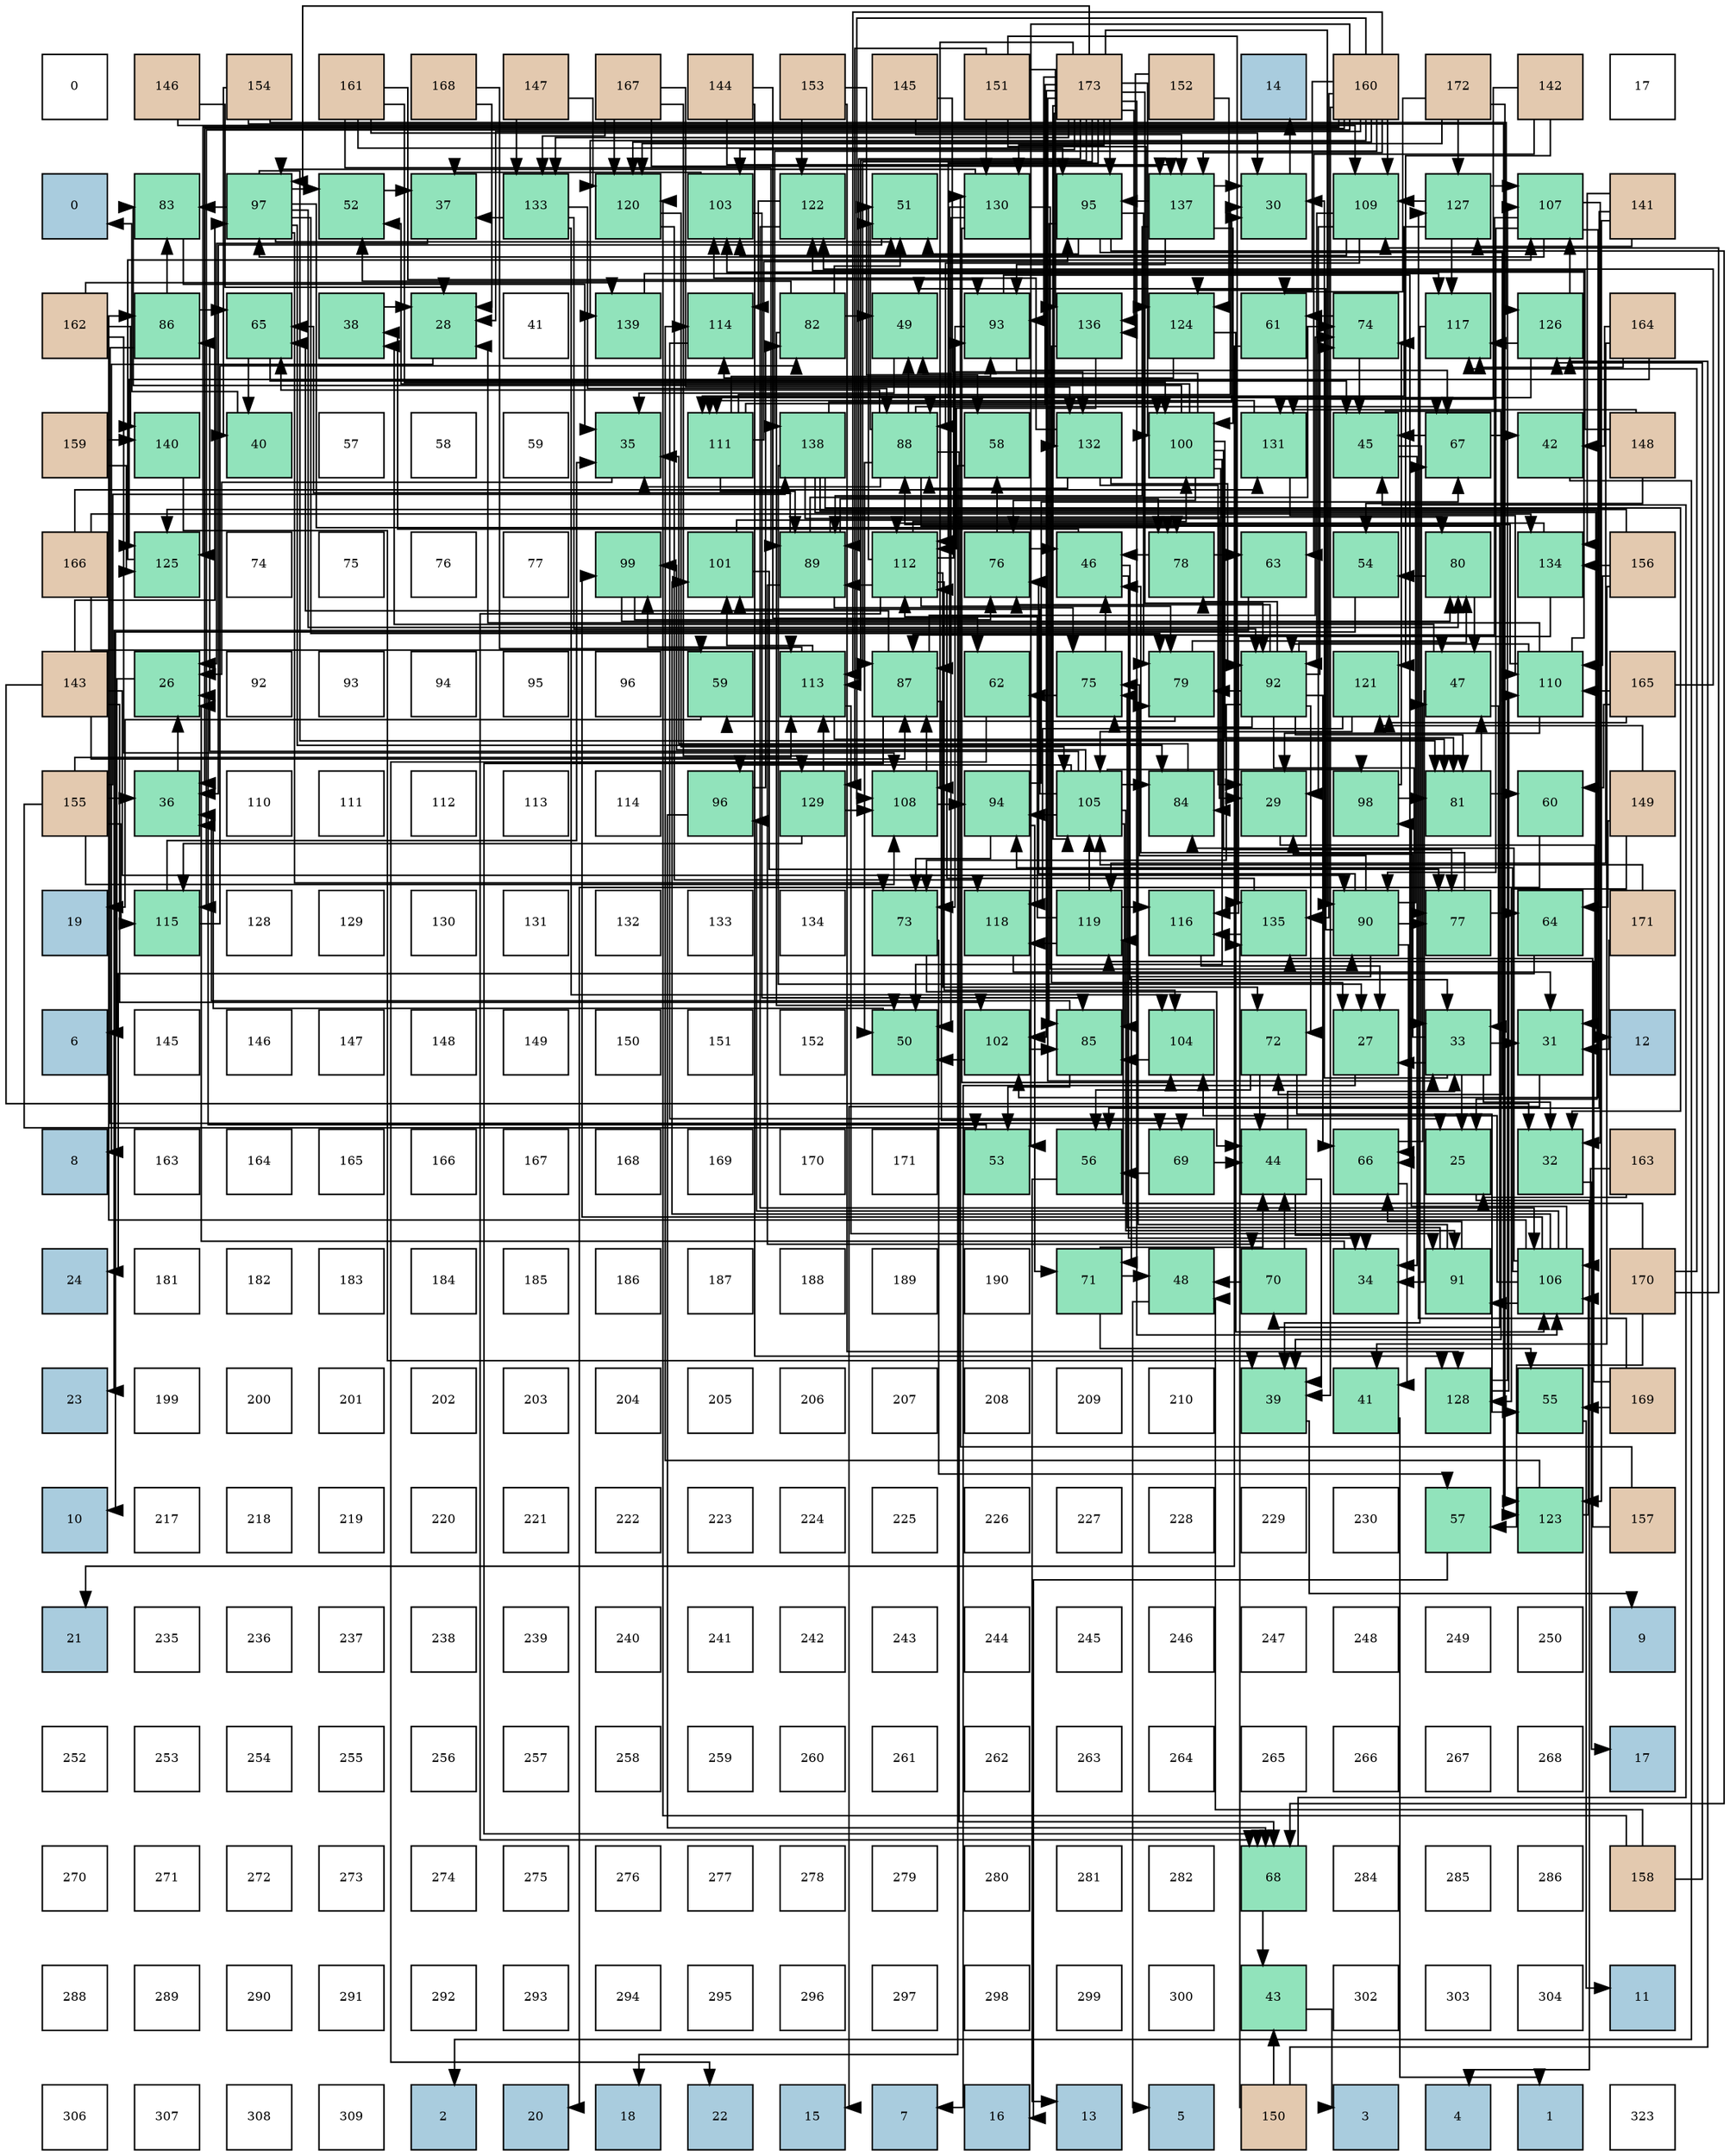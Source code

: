 digraph layout{
 rankdir=TB;
 splines=ortho;
 node [style=filled shape=square fixedsize=true width=0.6];
0[label="0", fontsize=8, fillcolor="#ffffff"];
1[label="146", fontsize=8, fillcolor="#e3c9af"];
2[label="154", fontsize=8, fillcolor="#e3c9af"];
3[label="161", fontsize=8, fillcolor="#e3c9af"];
4[label="168", fontsize=8, fillcolor="#e3c9af"];
5[label="147", fontsize=8, fillcolor="#e3c9af"];
6[label="167", fontsize=8, fillcolor="#e3c9af"];
7[label="144", fontsize=8, fillcolor="#e3c9af"];
8[label="153", fontsize=8, fillcolor="#e3c9af"];
9[label="145", fontsize=8, fillcolor="#e3c9af"];
10[label="151", fontsize=8, fillcolor="#e3c9af"];
11[label="173", fontsize=8, fillcolor="#e3c9af"];
12[label="152", fontsize=8, fillcolor="#e3c9af"];
13[label="14", fontsize=8, fillcolor="#a9ccde"];
14[label="160", fontsize=8, fillcolor="#e3c9af"];
15[label="172", fontsize=8, fillcolor="#e3c9af"];
16[label="142", fontsize=8, fillcolor="#e3c9af"];
17[label="17", fontsize=8, fillcolor="#ffffff"];
18[label="0", fontsize=8, fillcolor="#a9ccde"];
19[label="83", fontsize=8, fillcolor="#91e3bb"];
20[label="97", fontsize=8, fillcolor="#91e3bb"];
21[label="52", fontsize=8, fillcolor="#91e3bb"];
22[label="37", fontsize=8, fillcolor="#91e3bb"];
23[label="133", fontsize=8, fillcolor="#91e3bb"];
24[label="120", fontsize=8, fillcolor="#91e3bb"];
25[label="103", fontsize=8, fillcolor="#91e3bb"];
26[label="122", fontsize=8, fillcolor="#91e3bb"];
27[label="51", fontsize=8, fillcolor="#91e3bb"];
28[label="130", fontsize=8, fillcolor="#91e3bb"];
29[label="95", fontsize=8, fillcolor="#91e3bb"];
30[label="137", fontsize=8, fillcolor="#91e3bb"];
31[label="30", fontsize=8, fillcolor="#91e3bb"];
32[label="109", fontsize=8, fillcolor="#91e3bb"];
33[label="127", fontsize=8, fillcolor="#91e3bb"];
34[label="107", fontsize=8, fillcolor="#91e3bb"];
35[label="141", fontsize=8, fillcolor="#e3c9af"];
36[label="162", fontsize=8, fillcolor="#e3c9af"];
37[label="86", fontsize=8, fillcolor="#91e3bb"];
38[label="65", fontsize=8, fillcolor="#91e3bb"];
39[label="38", fontsize=8, fillcolor="#91e3bb"];
40[label="28", fontsize=8, fillcolor="#91e3bb"];
41[label="41", fontsize=8, fillcolor="#ffffff"];
42[label="139", fontsize=8, fillcolor="#91e3bb"];
43[label="114", fontsize=8, fillcolor="#91e3bb"];
44[label="82", fontsize=8, fillcolor="#91e3bb"];
45[label="49", fontsize=8, fillcolor="#91e3bb"];
46[label="93", fontsize=8, fillcolor="#91e3bb"];
47[label="136", fontsize=8, fillcolor="#91e3bb"];
48[label="124", fontsize=8, fillcolor="#91e3bb"];
49[label="61", fontsize=8, fillcolor="#91e3bb"];
50[label="74", fontsize=8, fillcolor="#91e3bb"];
51[label="117", fontsize=8, fillcolor="#91e3bb"];
52[label="126", fontsize=8, fillcolor="#91e3bb"];
53[label="164", fontsize=8, fillcolor="#e3c9af"];
54[label="159", fontsize=8, fillcolor="#e3c9af"];
55[label="140", fontsize=8, fillcolor="#91e3bb"];
56[label="40", fontsize=8, fillcolor="#91e3bb"];
57[label="57", fontsize=8, fillcolor="#ffffff"];
58[label="58", fontsize=8, fillcolor="#ffffff"];
59[label="59", fontsize=8, fillcolor="#ffffff"];
60[label="35", fontsize=8, fillcolor="#91e3bb"];
61[label="111", fontsize=8, fillcolor="#91e3bb"];
62[label="138", fontsize=8, fillcolor="#91e3bb"];
63[label="88", fontsize=8, fillcolor="#91e3bb"];
64[label="58", fontsize=8, fillcolor="#91e3bb"];
65[label="132", fontsize=8, fillcolor="#91e3bb"];
66[label="100", fontsize=8, fillcolor="#91e3bb"];
67[label="131", fontsize=8, fillcolor="#91e3bb"];
68[label="45", fontsize=8, fillcolor="#91e3bb"];
69[label="67", fontsize=8, fillcolor="#91e3bb"];
70[label="42", fontsize=8, fillcolor="#91e3bb"];
71[label="148", fontsize=8, fillcolor="#e3c9af"];
72[label="166", fontsize=8, fillcolor="#e3c9af"];
73[label="125", fontsize=8, fillcolor="#91e3bb"];
74[label="74", fontsize=8, fillcolor="#ffffff"];
75[label="75", fontsize=8, fillcolor="#ffffff"];
76[label="76", fontsize=8, fillcolor="#ffffff"];
77[label="77", fontsize=8, fillcolor="#ffffff"];
78[label="99", fontsize=8, fillcolor="#91e3bb"];
79[label="101", fontsize=8, fillcolor="#91e3bb"];
80[label="89", fontsize=8, fillcolor="#91e3bb"];
81[label="112", fontsize=8, fillcolor="#91e3bb"];
82[label="76", fontsize=8, fillcolor="#91e3bb"];
83[label="46", fontsize=8, fillcolor="#91e3bb"];
84[label="78", fontsize=8, fillcolor="#91e3bb"];
85[label="63", fontsize=8, fillcolor="#91e3bb"];
86[label="54", fontsize=8, fillcolor="#91e3bb"];
87[label="80", fontsize=8, fillcolor="#91e3bb"];
88[label="134", fontsize=8, fillcolor="#91e3bb"];
89[label="156", fontsize=8, fillcolor="#e3c9af"];
90[label="143", fontsize=8, fillcolor="#e3c9af"];
91[label="26", fontsize=8, fillcolor="#91e3bb"];
92[label="92", fontsize=8, fillcolor="#ffffff"];
93[label="93", fontsize=8, fillcolor="#ffffff"];
94[label="94", fontsize=8, fillcolor="#ffffff"];
95[label="95", fontsize=8, fillcolor="#ffffff"];
96[label="96", fontsize=8, fillcolor="#ffffff"];
97[label="59", fontsize=8, fillcolor="#91e3bb"];
98[label="113", fontsize=8, fillcolor="#91e3bb"];
99[label="87", fontsize=8, fillcolor="#91e3bb"];
100[label="62", fontsize=8, fillcolor="#91e3bb"];
101[label="75", fontsize=8, fillcolor="#91e3bb"];
102[label="79", fontsize=8, fillcolor="#91e3bb"];
103[label="92", fontsize=8, fillcolor="#91e3bb"];
104[label="121", fontsize=8, fillcolor="#91e3bb"];
105[label="47", fontsize=8, fillcolor="#91e3bb"];
106[label="110", fontsize=8, fillcolor="#91e3bb"];
107[label="165", fontsize=8, fillcolor="#e3c9af"];
108[label="155", fontsize=8, fillcolor="#e3c9af"];
109[label="36", fontsize=8, fillcolor="#91e3bb"];
110[label="110", fontsize=8, fillcolor="#ffffff"];
111[label="111", fontsize=8, fillcolor="#ffffff"];
112[label="112", fontsize=8, fillcolor="#ffffff"];
113[label="113", fontsize=8, fillcolor="#ffffff"];
114[label="114", fontsize=8, fillcolor="#ffffff"];
115[label="96", fontsize=8, fillcolor="#91e3bb"];
116[label="129", fontsize=8, fillcolor="#91e3bb"];
117[label="108", fontsize=8, fillcolor="#91e3bb"];
118[label="94", fontsize=8, fillcolor="#91e3bb"];
119[label="105", fontsize=8, fillcolor="#91e3bb"];
120[label="84", fontsize=8, fillcolor="#91e3bb"];
121[label="29", fontsize=8, fillcolor="#91e3bb"];
122[label="98", fontsize=8, fillcolor="#91e3bb"];
123[label="81", fontsize=8, fillcolor="#91e3bb"];
124[label="60", fontsize=8, fillcolor="#91e3bb"];
125[label="149", fontsize=8, fillcolor="#e3c9af"];
126[label="19", fontsize=8, fillcolor="#a9ccde"];
127[label="115", fontsize=8, fillcolor="#91e3bb"];
128[label="128", fontsize=8, fillcolor="#ffffff"];
129[label="129", fontsize=8, fillcolor="#ffffff"];
130[label="130", fontsize=8, fillcolor="#ffffff"];
131[label="131", fontsize=8, fillcolor="#ffffff"];
132[label="132", fontsize=8, fillcolor="#ffffff"];
133[label="133", fontsize=8, fillcolor="#ffffff"];
134[label="134", fontsize=8, fillcolor="#ffffff"];
135[label="73", fontsize=8, fillcolor="#91e3bb"];
136[label="118", fontsize=8, fillcolor="#91e3bb"];
137[label="119", fontsize=8, fillcolor="#91e3bb"];
138[label="116", fontsize=8, fillcolor="#91e3bb"];
139[label="135", fontsize=8, fillcolor="#91e3bb"];
140[label="90", fontsize=8, fillcolor="#91e3bb"];
141[label="77", fontsize=8, fillcolor="#91e3bb"];
142[label="64", fontsize=8, fillcolor="#91e3bb"];
143[label="171", fontsize=8, fillcolor="#e3c9af"];
144[label="6", fontsize=8, fillcolor="#a9ccde"];
145[label="145", fontsize=8, fillcolor="#ffffff"];
146[label="146", fontsize=8, fillcolor="#ffffff"];
147[label="147", fontsize=8, fillcolor="#ffffff"];
148[label="148", fontsize=8, fillcolor="#ffffff"];
149[label="149", fontsize=8, fillcolor="#ffffff"];
150[label="150", fontsize=8, fillcolor="#ffffff"];
151[label="151", fontsize=8, fillcolor="#ffffff"];
152[label="152", fontsize=8, fillcolor="#ffffff"];
153[label="50", fontsize=8, fillcolor="#91e3bb"];
154[label="102", fontsize=8, fillcolor="#91e3bb"];
155[label="85", fontsize=8, fillcolor="#91e3bb"];
156[label="104", fontsize=8, fillcolor="#91e3bb"];
157[label="72", fontsize=8, fillcolor="#91e3bb"];
158[label="27", fontsize=8, fillcolor="#91e3bb"];
159[label="33", fontsize=8, fillcolor="#91e3bb"];
160[label="31", fontsize=8, fillcolor="#91e3bb"];
161[label="12", fontsize=8, fillcolor="#a9ccde"];
162[label="8", fontsize=8, fillcolor="#a9ccde"];
163[label="163", fontsize=8, fillcolor="#ffffff"];
164[label="164", fontsize=8, fillcolor="#ffffff"];
165[label="165", fontsize=8, fillcolor="#ffffff"];
166[label="166", fontsize=8, fillcolor="#ffffff"];
167[label="167", fontsize=8, fillcolor="#ffffff"];
168[label="168", fontsize=8, fillcolor="#ffffff"];
169[label="169", fontsize=8, fillcolor="#ffffff"];
170[label="170", fontsize=8, fillcolor="#ffffff"];
171[label="171", fontsize=8, fillcolor="#ffffff"];
172[label="53", fontsize=8, fillcolor="#91e3bb"];
173[label="56", fontsize=8, fillcolor="#91e3bb"];
174[label="69", fontsize=8, fillcolor="#91e3bb"];
175[label="44", fontsize=8, fillcolor="#91e3bb"];
176[label="66", fontsize=8, fillcolor="#91e3bb"];
177[label="25", fontsize=8, fillcolor="#91e3bb"];
178[label="32", fontsize=8, fillcolor="#91e3bb"];
179[label="163", fontsize=8, fillcolor="#e3c9af"];
180[label="24", fontsize=8, fillcolor="#a9ccde"];
181[label="181", fontsize=8, fillcolor="#ffffff"];
182[label="182", fontsize=8, fillcolor="#ffffff"];
183[label="183", fontsize=8, fillcolor="#ffffff"];
184[label="184", fontsize=8, fillcolor="#ffffff"];
185[label="185", fontsize=8, fillcolor="#ffffff"];
186[label="186", fontsize=8, fillcolor="#ffffff"];
187[label="187", fontsize=8, fillcolor="#ffffff"];
188[label="188", fontsize=8, fillcolor="#ffffff"];
189[label="189", fontsize=8, fillcolor="#ffffff"];
190[label="190", fontsize=8, fillcolor="#ffffff"];
191[label="71", fontsize=8, fillcolor="#91e3bb"];
192[label="48", fontsize=8, fillcolor="#91e3bb"];
193[label="70", fontsize=8, fillcolor="#91e3bb"];
194[label="34", fontsize=8, fillcolor="#91e3bb"];
195[label="91", fontsize=8, fillcolor="#91e3bb"];
196[label="106", fontsize=8, fillcolor="#91e3bb"];
197[label="170", fontsize=8, fillcolor="#e3c9af"];
198[label="23", fontsize=8, fillcolor="#a9ccde"];
199[label="199", fontsize=8, fillcolor="#ffffff"];
200[label="200", fontsize=8, fillcolor="#ffffff"];
201[label="201", fontsize=8, fillcolor="#ffffff"];
202[label="202", fontsize=8, fillcolor="#ffffff"];
203[label="203", fontsize=8, fillcolor="#ffffff"];
204[label="204", fontsize=8, fillcolor="#ffffff"];
205[label="205", fontsize=8, fillcolor="#ffffff"];
206[label="206", fontsize=8, fillcolor="#ffffff"];
207[label="207", fontsize=8, fillcolor="#ffffff"];
208[label="208", fontsize=8, fillcolor="#ffffff"];
209[label="209", fontsize=8, fillcolor="#ffffff"];
210[label="210", fontsize=8, fillcolor="#ffffff"];
211[label="39", fontsize=8, fillcolor="#91e3bb"];
212[label="41", fontsize=8, fillcolor="#91e3bb"];
213[label="128", fontsize=8, fillcolor="#91e3bb"];
214[label="55", fontsize=8, fillcolor="#91e3bb"];
215[label="169", fontsize=8, fillcolor="#e3c9af"];
216[label="10", fontsize=8, fillcolor="#a9ccde"];
217[label="217", fontsize=8, fillcolor="#ffffff"];
218[label="218", fontsize=8, fillcolor="#ffffff"];
219[label="219", fontsize=8, fillcolor="#ffffff"];
220[label="220", fontsize=8, fillcolor="#ffffff"];
221[label="221", fontsize=8, fillcolor="#ffffff"];
222[label="222", fontsize=8, fillcolor="#ffffff"];
223[label="223", fontsize=8, fillcolor="#ffffff"];
224[label="224", fontsize=8, fillcolor="#ffffff"];
225[label="225", fontsize=8, fillcolor="#ffffff"];
226[label="226", fontsize=8, fillcolor="#ffffff"];
227[label="227", fontsize=8, fillcolor="#ffffff"];
228[label="228", fontsize=8, fillcolor="#ffffff"];
229[label="229", fontsize=8, fillcolor="#ffffff"];
230[label="230", fontsize=8, fillcolor="#ffffff"];
231[label="57", fontsize=8, fillcolor="#91e3bb"];
232[label="123", fontsize=8, fillcolor="#91e3bb"];
233[label="157", fontsize=8, fillcolor="#e3c9af"];
234[label="21", fontsize=8, fillcolor="#a9ccde"];
235[label="235", fontsize=8, fillcolor="#ffffff"];
236[label="236", fontsize=8, fillcolor="#ffffff"];
237[label="237", fontsize=8, fillcolor="#ffffff"];
238[label="238", fontsize=8, fillcolor="#ffffff"];
239[label="239", fontsize=8, fillcolor="#ffffff"];
240[label="240", fontsize=8, fillcolor="#ffffff"];
241[label="241", fontsize=8, fillcolor="#ffffff"];
242[label="242", fontsize=8, fillcolor="#ffffff"];
243[label="243", fontsize=8, fillcolor="#ffffff"];
244[label="244", fontsize=8, fillcolor="#ffffff"];
245[label="245", fontsize=8, fillcolor="#ffffff"];
246[label="246", fontsize=8, fillcolor="#ffffff"];
247[label="247", fontsize=8, fillcolor="#ffffff"];
248[label="248", fontsize=8, fillcolor="#ffffff"];
249[label="249", fontsize=8, fillcolor="#ffffff"];
250[label="250", fontsize=8, fillcolor="#ffffff"];
251[label="9", fontsize=8, fillcolor="#a9ccde"];
252[label="252", fontsize=8, fillcolor="#ffffff"];
253[label="253", fontsize=8, fillcolor="#ffffff"];
254[label="254", fontsize=8, fillcolor="#ffffff"];
255[label="255", fontsize=8, fillcolor="#ffffff"];
256[label="256", fontsize=8, fillcolor="#ffffff"];
257[label="257", fontsize=8, fillcolor="#ffffff"];
258[label="258", fontsize=8, fillcolor="#ffffff"];
259[label="259", fontsize=8, fillcolor="#ffffff"];
260[label="260", fontsize=8, fillcolor="#ffffff"];
261[label="261", fontsize=8, fillcolor="#ffffff"];
262[label="262", fontsize=8, fillcolor="#ffffff"];
263[label="263", fontsize=8, fillcolor="#ffffff"];
264[label="264", fontsize=8, fillcolor="#ffffff"];
265[label="265", fontsize=8, fillcolor="#ffffff"];
266[label="266", fontsize=8, fillcolor="#ffffff"];
267[label="267", fontsize=8, fillcolor="#ffffff"];
268[label="268", fontsize=8, fillcolor="#ffffff"];
269[label="17", fontsize=8, fillcolor="#a9ccde"];
270[label="270", fontsize=8, fillcolor="#ffffff"];
271[label="271", fontsize=8, fillcolor="#ffffff"];
272[label="272", fontsize=8, fillcolor="#ffffff"];
273[label="273", fontsize=8, fillcolor="#ffffff"];
274[label="274", fontsize=8, fillcolor="#ffffff"];
275[label="275", fontsize=8, fillcolor="#ffffff"];
276[label="276", fontsize=8, fillcolor="#ffffff"];
277[label="277", fontsize=8, fillcolor="#ffffff"];
278[label="278", fontsize=8, fillcolor="#ffffff"];
279[label="279", fontsize=8, fillcolor="#ffffff"];
280[label="280", fontsize=8, fillcolor="#ffffff"];
281[label="281", fontsize=8, fillcolor="#ffffff"];
282[label="282", fontsize=8, fillcolor="#ffffff"];
283[label="68", fontsize=8, fillcolor="#91e3bb"];
284[label="284", fontsize=8, fillcolor="#ffffff"];
285[label="285", fontsize=8, fillcolor="#ffffff"];
286[label="286", fontsize=8, fillcolor="#ffffff"];
287[label="158", fontsize=8, fillcolor="#e3c9af"];
288[label="288", fontsize=8, fillcolor="#ffffff"];
289[label="289", fontsize=8, fillcolor="#ffffff"];
290[label="290", fontsize=8, fillcolor="#ffffff"];
291[label="291", fontsize=8, fillcolor="#ffffff"];
292[label="292", fontsize=8, fillcolor="#ffffff"];
293[label="293", fontsize=8, fillcolor="#ffffff"];
294[label="294", fontsize=8, fillcolor="#ffffff"];
295[label="295", fontsize=8, fillcolor="#ffffff"];
296[label="296", fontsize=8, fillcolor="#ffffff"];
297[label="297", fontsize=8, fillcolor="#ffffff"];
298[label="298", fontsize=8, fillcolor="#ffffff"];
299[label="299", fontsize=8, fillcolor="#ffffff"];
300[label="300", fontsize=8, fillcolor="#ffffff"];
301[label="43", fontsize=8, fillcolor="#91e3bb"];
302[label="302", fontsize=8, fillcolor="#ffffff"];
303[label="303", fontsize=8, fillcolor="#ffffff"];
304[label="304", fontsize=8, fillcolor="#ffffff"];
305[label="11", fontsize=8, fillcolor="#a9ccde"];
306[label="306", fontsize=8, fillcolor="#ffffff"];
307[label="307", fontsize=8, fillcolor="#ffffff"];
308[label="308", fontsize=8, fillcolor="#ffffff"];
309[label="309", fontsize=8, fillcolor="#ffffff"];
310[label="2", fontsize=8, fillcolor="#a9ccde"];
311[label="20", fontsize=8, fillcolor="#a9ccde"];
312[label="18", fontsize=8, fillcolor="#a9ccde"];
313[label="22", fontsize=8, fillcolor="#a9ccde"];
314[label="15", fontsize=8, fillcolor="#a9ccde"];
315[label="7", fontsize=8, fillcolor="#a9ccde"];
316[label="16", fontsize=8, fillcolor="#a9ccde"];
317[label="13", fontsize=8, fillcolor="#a9ccde"];
318[label="5", fontsize=8, fillcolor="#a9ccde"];
319[label="150", fontsize=8, fillcolor="#e3c9af"];
320[label="3", fontsize=8, fillcolor="#a9ccde"];
321[label="4", fontsize=8, fillcolor="#a9ccde"];
322[label="1", fontsize=8, fillcolor="#a9ccde"];
323[label="323", fontsize=8, fillcolor="#ffffff"];
edge [constraint=false, style=vis];177 -> 321;
91 -> 144;
158 -> 315;
40 -> 162;
121 -> 161;
31 -> 13;
160 -> 314;
178 -> 269;
159 -> 177;
159 -> 158;
159 -> 121;
159 -> 31;
159 -> 160;
159 -> 178;
194 -> 91;
60 -> 91;
109 -> 91;
22 -> 91;
39 -> 40;
211 -> 251;
56 -> 18;
212 -> 322;
70 -> 310;
301 -> 320;
175 -> 159;
175 -> 194;
175 -> 211;
68 -> 159;
68 -> 194;
68 -> 211;
83 -> 159;
83 -> 194;
83 -> 39;
105 -> 159;
105 -> 194;
105 -> 39;
192 -> 318;
45 -> 60;
153 -> 109;
27 -> 109;
21 -> 22;
172 -> 91;
86 -> 216;
214 -> 305;
173 -> 317;
231 -> 316;
64 -> 312;
97 -> 126;
124 -> 311;
49 -> 234;
100 -> 313;
85 -> 198;
142 -> 180;
38 -> 56;
38 -> 68;
176 -> 212;
176 -> 105;
69 -> 70;
69 -> 68;
283 -> 301;
283 -> 68;
174 -> 175;
174 -> 173;
193 -> 175;
193 -> 192;
191 -> 175;
191 -> 192;
191 -> 214;
157 -> 175;
157 -> 214;
157 -> 173;
135 -> 175;
135 -> 231;
50 -> 68;
50 -> 49;
101 -> 83;
101 -> 100;
82 -> 83;
82 -> 64;
141 -> 83;
141 -> 142;
84 -> 83;
84 -> 85;
102 -> 105;
102 -> 97;
87 -> 105;
87 -> 86;
123 -> 105;
123 -> 124;
44 -> 45;
44 -> 153;
44 -> 27;
44 -> 21;
19 -> 60;
120 -> 60;
155 -> 109;
155 -> 172;
37 -> 38;
37 -> 174;
37 -> 19;
99 -> 38;
99 -> 283;
99 -> 174;
99 -> 50;
63 -> 60;
63 -> 45;
63 -> 153;
63 -> 27;
63 -> 38;
63 -> 69;
63 -> 283;
63 -> 193;
80 -> 38;
80 -> 193;
80 -> 50;
80 -> 101;
80 -> 84;
80 -> 87;
140 -> 45;
140 -> 176;
140 -> 69;
140 -> 191;
140 -> 101;
140 -> 82;
140 -> 141;
195 -> 176;
195 -> 101;
195 -> 102;
103 -> 176;
103 -> 157;
103 -> 135;
103 -> 50;
103 -> 101;
103 -> 82;
103 -> 141;
103 -> 84;
103 -> 102;
103 -> 87;
103 -> 123;
46 -> 176;
46 -> 69;
46 -> 135;
118 -> 69;
118 -> 191;
118 -> 135;
29 -> 27;
29 -> 283;
29 -> 157;
29 -> 102;
29 -> 155;
115 -> 283;
115 -> 44;
20 -> 27;
20 -> 21;
20 -> 135;
20 -> 84;
20 -> 102;
20 -> 87;
20 -> 123;
20 -> 19;
20 -> 120;
122 -> 50;
122 -> 123;
78 -> 82;
78 -> 87;
66 -> 45;
66 -> 153;
66 -> 21;
66 -> 82;
66 -> 141;
66 -> 123;
66 -> 19;
66 -> 120;
79 -> 141;
79 -> 84;
154 -> 153;
154 -> 155;
25 -> 22;
25 -> 155;
156 -> 155;
119 -> 120;
119 -> 155;
119 -> 37;
119 -> 195;
119 -> 118;
119 -> 115;
119 -> 122;
119 -> 78;
119 -> 79;
196 -> 120;
196 -> 37;
196 -> 195;
196 -> 118;
196 -> 115;
196 -> 122;
196 -> 78;
196 -> 79;
196 -> 156;
34 -> 178;
34 -> 99;
34 -> 140;
34 -> 20;
34 -> 154;
117 -> 99;
117 -> 118;
32 -> 121;
32 -> 63;
32 -> 103;
32 -> 25;
106 -> 40;
106 -> 121;
106 -> 63;
106 -> 103;
106 -> 25;
61 -> 31;
61 -> 80;
61 -> 46;
61 -> 29;
61 -> 66;
81 -> 27;
81 -> 283;
81 -> 157;
81 -> 102;
81 -> 80;
81 -> 46;
81 -> 66;
81 -> 156;
98 -> 123;
98 -> 195;
98 -> 78;
98 -> 79;
43 -> 177;
127 -> 60;
127 -> 44;
138 -> 158;
51 -> 211;
136 -> 160;
137 -> 119;
137 -> 81;
137 -> 138;
137 -> 136;
24 -> 119;
24 -> 136;
104 -> 119;
104 -> 136;
26 -> 196;
26 -> 43;
232 -> 196;
232 -> 43;
48 -> 196;
48 -> 43;
73 -> 34;
52 -> 34;
52 -> 61;
52 -> 51;
33 -> 34;
33 -> 32;
33 -> 61;
33 -> 51;
213 -> 34;
213 -> 106;
116 -> 117;
116 -> 98;
116 -> 127;
28 -> 153;
28 -> 99;
28 -> 140;
28 -> 20;
28 -> 156;
67 -> 106;
67 -> 61;
65 -> 121;
65 -> 63;
65 -> 103;
65 -> 25;
23 -> 22;
23 -> 63;
23 -> 103;
23 -> 156;
88 -> 81;
88 -> 138;
139 -> 81;
139 -> 138;
47 -> 158;
47 -> 81;
30 -> 31;
30 -> 80;
30 -> 46;
30 -> 29;
30 -> 66;
62 -> 177;
62 -> 158;
62 -> 121;
62 -> 31;
62 -> 160;
62 -> 178;
42 -> 51;
55 -> 211;
35 -> 173;
35 -> 232;
35 -> 33;
35 -> 88;
16 -> 85;
16 -> 104;
16 -> 67;
90 -> 178;
90 -> 99;
90 -> 140;
90 -> 20;
90 -> 154;
7 -> 100;
7 -> 213;
7 -> 30;
9 -> 65;
9 -> 30;
1 -> 40;
1 -> 32;
5 -> 24;
5 -> 23;
71 -> 86;
71 -> 26;
71 -> 67;
125 -> 142;
125 -> 104;
125 -> 213;
319 -> 301;
319 -> 52;
319 -> 139;
10 -> 48;
10 -> 116;
10 -> 28;
10 -> 139;
10 -> 47;
12 -> 48;
12 -> 47;
8 -> 64;
8 -> 26;
8 -> 213;
2 -> 56;
2 -> 232;
2 -> 52;
108 -> 109;
108 -> 172;
108 -> 117;
108 -> 98;
108 -> 127;
108 -> 62;
89 -> 212;
89 -> 106;
89 -> 73;
89 -> 88;
233 -> 28;
233 -> 139;
287 -> 192;
287 -> 24;
287 -> 52;
54 -> 73;
54 -> 55;
14 -> 40;
14 -> 109;
14 -> 211;
14 -> 172;
14 -> 117;
14 -> 32;
14 -> 98;
14 -> 127;
14 -> 24;
14 -> 48;
14 -> 73;
14 -> 139;
14 -> 30;
14 -> 62;
14 -> 42;
3 -> 31;
3 -> 80;
3 -> 46;
3 -> 29;
3 -> 66;
36 -> 117;
36 -> 42;
36 -> 55;
179 -> 177;
179 -> 196;
53 -> 70;
53 -> 51;
53 -> 137;
53 -> 73;
107 -> 124;
107 -> 106;
107 -> 104;
107 -> 26;
72 -> 97;
72 -> 67;
72 -> 88;
6 -> 24;
6 -> 116;
6 -> 65;
6 -> 23;
6 -> 30;
4 -> 40;
4 -> 98;
215 -> 214;
215 -> 137;
215 -> 33;
197 -> 231;
197 -> 32;
197 -> 51;
197 -> 137;
143 -> 160;
143 -> 119;
15 -> 49;
15 -> 24;
15 -> 232;
15 -> 33;
11 -> 159;
11 -> 99;
11 -> 63;
11 -> 80;
11 -> 140;
11 -> 103;
11 -> 46;
11 -> 29;
11 -> 20;
11 -> 66;
11 -> 154;
11 -> 25;
11 -> 119;
11 -> 196;
11 -> 117;
11 -> 81;
11 -> 98;
11 -> 28;
11 -> 65;
11 -> 23;
11 -> 47;
edge [constraint=true, style=invis];
0 -> 18 -> 36 -> 54 -> 72 -> 90 -> 108 -> 126 -> 144 -> 162 -> 180 -> 198 -> 216 -> 234 -> 252 -> 270 -> 288 -> 306;
1 -> 19 -> 37 -> 55 -> 73 -> 91 -> 109 -> 127 -> 145 -> 163 -> 181 -> 199 -> 217 -> 235 -> 253 -> 271 -> 289 -> 307;
2 -> 20 -> 38 -> 56 -> 74 -> 92 -> 110 -> 128 -> 146 -> 164 -> 182 -> 200 -> 218 -> 236 -> 254 -> 272 -> 290 -> 308;
3 -> 21 -> 39 -> 57 -> 75 -> 93 -> 111 -> 129 -> 147 -> 165 -> 183 -> 201 -> 219 -> 237 -> 255 -> 273 -> 291 -> 309;
4 -> 22 -> 40 -> 58 -> 76 -> 94 -> 112 -> 130 -> 148 -> 166 -> 184 -> 202 -> 220 -> 238 -> 256 -> 274 -> 292 -> 310;
5 -> 23 -> 41 -> 59 -> 77 -> 95 -> 113 -> 131 -> 149 -> 167 -> 185 -> 203 -> 221 -> 239 -> 257 -> 275 -> 293 -> 311;
6 -> 24 -> 42 -> 60 -> 78 -> 96 -> 114 -> 132 -> 150 -> 168 -> 186 -> 204 -> 222 -> 240 -> 258 -> 276 -> 294 -> 312;
7 -> 25 -> 43 -> 61 -> 79 -> 97 -> 115 -> 133 -> 151 -> 169 -> 187 -> 205 -> 223 -> 241 -> 259 -> 277 -> 295 -> 313;
8 -> 26 -> 44 -> 62 -> 80 -> 98 -> 116 -> 134 -> 152 -> 170 -> 188 -> 206 -> 224 -> 242 -> 260 -> 278 -> 296 -> 314;
9 -> 27 -> 45 -> 63 -> 81 -> 99 -> 117 -> 135 -> 153 -> 171 -> 189 -> 207 -> 225 -> 243 -> 261 -> 279 -> 297 -> 315;
10 -> 28 -> 46 -> 64 -> 82 -> 100 -> 118 -> 136 -> 154 -> 172 -> 190 -> 208 -> 226 -> 244 -> 262 -> 280 -> 298 -> 316;
11 -> 29 -> 47 -> 65 -> 83 -> 101 -> 119 -> 137 -> 155 -> 173 -> 191 -> 209 -> 227 -> 245 -> 263 -> 281 -> 299 -> 317;
12 -> 30 -> 48 -> 66 -> 84 -> 102 -> 120 -> 138 -> 156 -> 174 -> 192 -> 210 -> 228 -> 246 -> 264 -> 282 -> 300 -> 318;
13 -> 31 -> 49 -> 67 -> 85 -> 103 -> 121 -> 139 -> 157 -> 175 -> 193 -> 211 -> 229 -> 247 -> 265 -> 283 -> 301 -> 319;
14 -> 32 -> 50 -> 68 -> 86 -> 104 -> 122 -> 140 -> 158 -> 176 -> 194 -> 212 -> 230 -> 248 -> 266 -> 284 -> 302 -> 320;
15 -> 33 -> 51 -> 69 -> 87 -> 105 -> 123 -> 141 -> 159 -> 177 -> 195 -> 213 -> 231 -> 249 -> 267 -> 285 -> 303 -> 321;
16 -> 34 -> 52 -> 70 -> 88 -> 106 -> 124 -> 142 -> 160 -> 178 -> 196 -> 214 -> 232 -> 250 -> 268 -> 286 -> 304 -> 322;
17 -> 35 -> 53 -> 71 -> 89 -> 107 -> 125 -> 143 -> 161 -> 179 -> 197 -> 215 -> 233 -> 251 -> 269 -> 287 -> 305 -> 323;
rank = same {0 -> 1 -> 2 -> 3 -> 4 -> 5 -> 6 -> 7 -> 8 -> 9 -> 10 -> 11 -> 12 -> 13 -> 14 -> 15 -> 16 -> 17};
rank = same {18 -> 19 -> 20 -> 21 -> 22 -> 23 -> 24 -> 25 -> 26 -> 27 -> 28 -> 29 -> 30 -> 31 -> 32 -> 33 -> 34 -> 35};
rank = same {36 -> 37 -> 38 -> 39 -> 40 -> 41 -> 42 -> 43 -> 44 -> 45 -> 46 -> 47 -> 48 -> 49 -> 50 -> 51 -> 52 -> 53};
rank = same {54 -> 55 -> 56 -> 57 -> 58 -> 59 -> 60 -> 61 -> 62 -> 63 -> 64 -> 65 -> 66 -> 67 -> 68 -> 69 -> 70 -> 71};
rank = same {72 -> 73 -> 74 -> 75 -> 76 -> 77 -> 78 -> 79 -> 80 -> 81 -> 82 -> 83 -> 84 -> 85 -> 86 -> 87 -> 88 -> 89};
rank = same {90 -> 91 -> 92 -> 93 -> 94 -> 95 -> 96 -> 97 -> 98 -> 99 -> 100 -> 101 -> 102 -> 103 -> 104 -> 105 -> 106 -> 107};
rank = same {108 -> 109 -> 110 -> 111 -> 112 -> 113 -> 114 -> 115 -> 116 -> 117 -> 118 -> 119 -> 120 -> 121 -> 122 -> 123 -> 124 -> 125};
rank = same {126 -> 127 -> 128 -> 129 -> 130 -> 131 -> 132 -> 133 -> 134 -> 135 -> 136 -> 137 -> 138 -> 139 -> 140 -> 141 -> 142 -> 143};
rank = same {144 -> 145 -> 146 -> 147 -> 148 -> 149 -> 150 -> 151 -> 152 -> 153 -> 154 -> 155 -> 156 -> 157 -> 158 -> 159 -> 160 -> 161};
rank = same {162 -> 163 -> 164 -> 165 -> 166 -> 167 -> 168 -> 169 -> 170 -> 171 -> 172 -> 173 -> 174 -> 175 -> 176 -> 177 -> 178 -> 179};
rank = same {180 -> 181 -> 182 -> 183 -> 184 -> 185 -> 186 -> 187 -> 188 -> 189 -> 190 -> 191 -> 192 -> 193 -> 194 -> 195 -> 196 -> 197};
rank = same {198 -> 199 -> 200 -> 201 -> 202 -> 203 -> 204 -> 205 -> 206 -> 207 -> 208 -> 209 -> 210 -> 211 -> 212 -> 213 -> 214 -> 215};
rank = same {216 -> 217 -> 218 -> 219 -> 220 -> 221 -> 222 -> 223 -> 224 -> 225 -> 226 -> 227 -> 228 -> 229 -> 230 -> 231 -> 232 -> 233};
rank = same {234 -> 235 -> 236 -> 237 -> 238 -> 239 -> 240 -> 241 -> 242 -> 243 -> 244 -> 245 -> 246 -> 247 -> 248 -> 249 -> 250 -> 251};
rank = same {252 -> 253 -> 254 -> 255 -> 256 -> 257 -> 258 -> 259 -> 260 -> 261 -> 262 -> 263 -> 264 -> 265 -> 266 -> 267 -> 268 -> 269};
rank = same {270 -> 271 -> 272 -> 273 -> 274 -> 275 -> 276 -> 277 -> 278 -> 279 -> 280 -> 281 -> 282 -> 283 -> 284 -> 285 -> 286 -> 287};
rank = same {288 -> 289 -> 290 -> 291 -> 292 -> 293 -> 294 -> 295 -> 296 -> 297 -> 298 -> 299 -> 300 -> 301 -> 302 -> 303 -> 304 -> 305};
rank = same {306 -> 307 -> 308 -> 309 -> 310 -> 311 -> 312 -> 313 -> 314 -> 315 -> 316 -> 317 -> 318 -> 319 -> 320 -> 321 -> 322 -> 323};
}